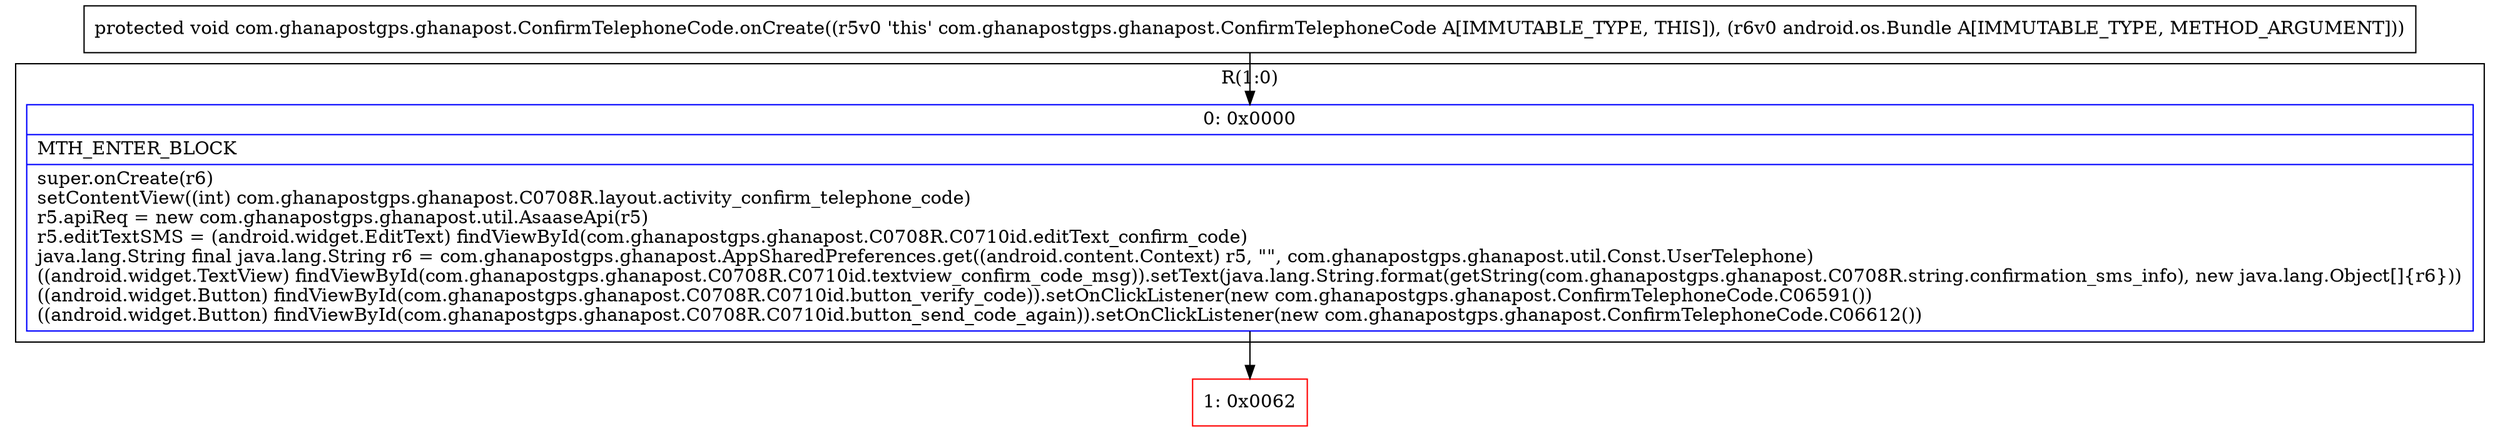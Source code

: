 digraph "CFG forcom.ghanapostgps.ghanapost.ConfirmTelephoneCode.onCreate(Landroid\/os\/Bundle;)V" {
subgraph cluster_Region_1861851510 {
label = "R(1:0)";
node [shape=record,color=blue];
Node_0 [shape=record,label="{0\:\ 0x0000|MTH_ENTER_BLOCK\l|super.onCreate(r6)\lsetContentView((int) com.ghanapostgps.ghanapost.C0708R.layout.activity_confirm_telephone_code)\lr5.apiReq = new com.ghanapostgps.ghanapost.util.AsaaseApi(r5)\lr5.editTextSMS = (android.widget.EditText) findViewById(com.ghanapostgps.ghanapost.C0708R.C0710id.editText_confirm_code)\ljava.lang.String final java.lang.String r6 = com.ghanapostgps.ghanapost.AppSharedPreferences.get((android.content.Context) r5, \"\", com.ghanapostgps.ghanapost.util.Const.UserTelephone)\l((android.widget.TextView) findViewById(com.ghanapostgps.ghanapost.C0708R.C0710id.textview_confirm_code_msg)).setText(java.lang.String.format(getString(com.ghanapostgps.ghanapost.C0708R.string.confirmation_sms_info), new java.lang.Object[]\{r6\}))\l((android.widget.Button) findViewById(com.ghanapostgps.ghanapost.C0708R.C0710id.button_verify_code)).setOnClickListener(new com.ghanapostgps.ghanapost.ConfirmTelephoneCode.C06591())\l((android.widget.Button) findViewById(com.ghanapostgps.ghanapost.C0708R.C0710id.button_send_code_again)).setOnClickListener(new com.ghanapostgps.ghanapost.ConfirmTelephoneCode.C06612())\l}"];
}
Node_1 [shape=record,color=red,label="{1\:\ 0x0062}"];
MethodNode[shape=record,label="{protected void com.ghanapostgps.ghanapost.ConfirmTelephoneCode.onCreate((r5v0 'this' com.ghanapostgps.ghanapost.ConfirmTelephoneCode A[IMMUTABLE_TYPE, THIS]), (r6v0 android.os.Bundle A[IMMUTABLE_TYPE, METHOD_ARGUMENT])) }"];
MethodNode -> Node_0;
Node_0 -> Node_1;
}

